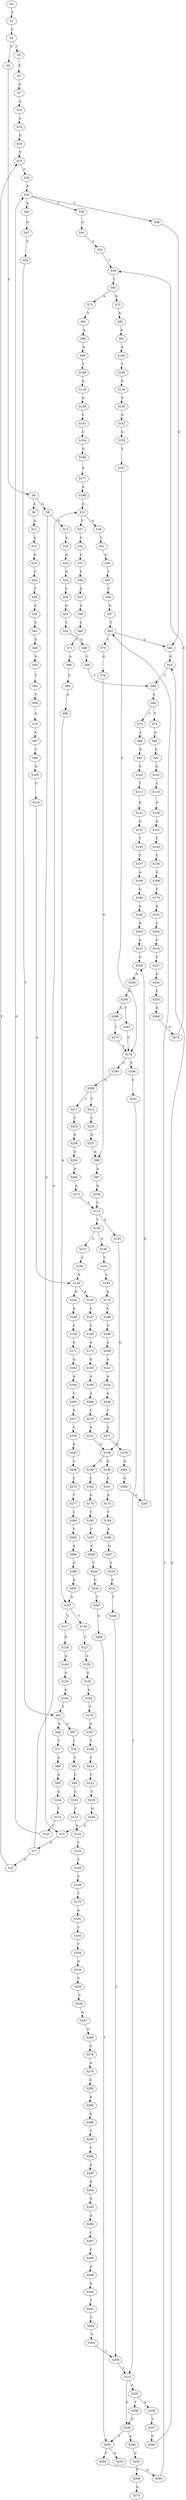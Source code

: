 strict digraph  {
	S0 -> S1 [ label = T ];
	S1 -> S2 [ label = C ];
	S2 -> S3 [ label = T ];
	S2 -> S4 [ label = C ];
	S3 -> S5 [ label = C ];
	S4 -> S6 [ label = C ];
	S5 -> S7 [ label = G ];
	S6 -> S8 [ label = A ];
	S6 -> S9 [ label = G ];
	S7 -> S10 [ label = A ];
	S8 -> S11 [ label = G ];
	S9 -> S12 [ label = G ];
	S9 -> S13 [ label = A ];
	S10 -> S14 [ label = A ];
	S11 -> S15 [ label = A ];
	S12 -> S16 [ label = A ];
	S13 -> S17 [ label = A ];
	S14 -> S18 [ label = G ];
	S15 -> S19 [ label = G ];
	S16 -> S20 [ label = G ];
	S17 -> S21 [ label = A ];
	S17 -> S22 [ label = G ];
	S18 -> S23 [ label = T ];
	S19 -> S24 [ label = C ];
	S20 -> S25 [ label = G ];
	S21 -> S26 [ label = G ];
	S21 -> S27 [ label = C ];
	S22 -> S23 [ label = T ];
	S23 -> S28 [ label = C ];
	S24 -> S29 [ label = C ];
	S25 -> S30 [ label = C ];
	S26 -> S31 [ label = T ];
	S27 -> S32 [ label = C ];
	S28 -> S33 [ label = G ];
	S29 -> S34 [ label = A ];
	S30 -> S35 [ label = G ];
	S31 -> S36 [ label = G ];
	S32 -> S37 [ label = C ];
	S33 -> S38 [ label = C ];
	S33 -> S39 [ label = T ];
	S33 -> S40 [ label = A ];
	S34 -> S41 [ label = C ];
	S35 -> S42 [ label = T ];
	S36 -> S43 [ label = T ];
	S37 -> S44 [ label = C ];
	S38 -> S45 [ label = G ];
	S39 -> S46 [ label = G ];
	S40 -> S47 [ label = G ];
	S41 -> S48 [ label = G ];
	S42 -> S49 [ label = G ];
	S43 -> S50 [ label = C ];
	S44 -> S51 [ label = G ];
	S45 -> S52 [ label = G ];
	S46 -> S53 [ label = G ];
	S47 -> S54 [ label = G ];
	S48 -> S55 [ label = G ];
	S49 -> S56 [ label = G ];
	S50 -> S57 [ label = G ];
	S51 -> S58 [ label = A ];
	S52 -> S59 [ label = C ];
	S53 -> S60 [ label = T ];
	S54 -> S61 [ label = T ];
	S55 -> S62 [ label = T ];
	S56 -> S60 [ label = T ];
	S57 -> S63 [ label = T ];
	S58 -> S64 [ label = C ];
	S59 -> S65 [ label = T ];
	S60 -> S66 [ label = A ];
	S61 -> S67 [ label = G ];
	S61 -> S68 [ label = A ];
	S62 -> S69 [ label = T ];
	S63 -> S70 [ label = C ];
	S63 -> S46 [ label = G ];
	S64 -> S71 [ label = T ];
	S65 -> S72 [ label = A ];
	S65 -> S73 [ label = G ];
	S66 -> S74 [ label = T ];
	S66 -> S75 [ label = C ];
	S67 -> S76 [ label = T ];
	S68 -> S77 [ label = T ];
	S69 -> S78 [ label = A ];
	S70 -> S79 [ label = G ];
	S71 -> S80 [ label = A ];
	S72 -> S81 [ label = T ];
	S73 -> S82 [ label = G ];
	S74 -> S83 [ label = G ];
	S75 -> S84 [ label = C ];
	S76 -> S85 [ label = C ];
	S77 -> S86 [ label = A ];
	S78 -> S87 [ label = C ];
	S79 -> S88 [ label = G ];
	S80 -> S89 [ label = G ];
	S81 -> S90 [ label = A ];
	S82 -> S91 [ label = A ];
	S83 -> S92 [ label = A ];
	S84 -> S93 [ label = G ];
	S85 -> S94 [ label = C ];
	S86 -> S95 [ label = A ];
	S87 -> S96 [ label = T ];
	S88 -> S97 [ label = A ];
	S89 -> S98 [ label = A ];
	S90 -> S99 [ label = G ];
	S91 -> S100 [ label = A ];
	S92 -> S101 [ label = G ];
	S93 -> S102 [ label = G ];
	S94 -> S103 [ label = C ];
	S95 -> S104 [ label = G ];
	S96 -> S105 [ label = G ];
	S97 -> S106 [ label = A ];
	S98 -> S107 [ label = A ];
	S99 -> S108 [ label = T ];
	S100 -> S109 [ label = T ];
	S101 -> S110 [ label = C ];
	S102 -> S111 [ label = T ];
	S103 -> S112 [ label = T ];
	S104 -> S113 [ label = T ];
	S105 -> S114 [ label = C ];
	S106 -> S115 [ label = C ];
	S107 -> S116 [ label = T ];
	S107 -> S117 [ label = C ];
	S108 -> S118 [ label = A ];
	S109 -> S119 [ label = G ];
	S110 -> S120 [ label = G ];
	S111 -> S121 [ label = G ];
	S112 -> S122 [ label = G ];
	S113 -> S123 [ label = C ];
	S114 -> S124 [ label = A ];
	S115 -> S125 [ label = A ];
	S115 -> S126 [ label = T ];
	S116 -> S127 [ label = C ];
	S117 -> S128 [ label = G ];
	S118 -> S129 [ label = G ];
	S119 -> S130 [ label = G ];
	S120 -> S131 [ label = G ];
	S121 -> S132 [ label = G ];
	S122 -> S133 [ label = T ];
	S123 -> S33 [ label = G ];
	S124 -> S134 [ label = G ];
	S124 -> S135 [ label = A ];
	S125 -> S136 [ label = G ];
	S126 -> S137 [ label = G ];
	S126 -> S138 [ label = A ];
	S127 -> S139 [ label = G ];
	S128 -> S140 [ label = A ];
	S129 -> S141 [ label = C ];
	S130 -> S142 [ label = G ];
	S131 -> S143 [ label = T ];
	S132 -> S144 [ label = T ];
	S133 -> S145 [ label = C ];
	S134 -> S146 [ label = A ];
	S135 -> S147 [ label = C ];
	S136 -> S148 [ label = G ];
	S136 -> S149 [ label = C ];
	S137 -> S150 [ label = C ];
	S138 -> S151 [ label = C ];
	S139 -> S152 [ label = G ];
	S140 -> S153 [ label = G ];
	S141 -> S154 [ label = C ];
	S142 -> S155 [ label = G ];
	S143 -> S156 [ label = C ];
	S144 -> S157 [ label = T ];
	S145 -> S158 [ label = C ];
	S146 -> S159 [ label = C ];
	S147 -> S160 [ label = C ];
	S148 -> S161 [ label = A ];
	S149 -> S162 [ label = C ];
	S150 -> S124 [ label = A ];
	S151 -> S163 [ label = A ];
	S152 -> S164 [ label = G ];
	S153 -> S165 [ label = G ];
	S154 -> S166 [ label = G ];
	S155 -> S167 [ label = T ];
	S156 -> S168 [ label = G ];
	S157 -> S169 [ label = A ];
	S158 -> S170 [ label = T ];
	S159 -> S171 [ label = G ];
	S160 -> S172 [ label = A ];
	S161 -> S173 [ label = A ];
	S162 -> S174 [ label = G ];
	S163 -> S175 [ label = A ];
	S164 -> S176 [ label = T ];
	S165 -> S61 [ label = T ];
	S166 -> S177 [ label = A ];
	S167 -> S178 [ label = C ];
	S168 -> S179 [ label = C ];
	S169 -> S180 [ label = G ];
	S170 -> S181 [ label = A ];
	S171 -> S182 [ label = G ];
	S172 -> S183 [ label = G ];
	S173 -> S184 [ label = T ];
	S174 -> S185 [ label = T ];
	S175 -> S186 [ label = C ];
	S176 -> S187 [ label = A ];
	S177 -> S188 [ label = A ];
	S178 -> S189 [ label = C ];
	S178 -> S190 [ label = T ];
	S179 -> S191 [ label = A ];
	S180 -> S192 [ label = A ];
	S181 -> S193 [ label = C ];
	S182 -> S194 [ label = A ];
	S183 -> S195 [ label = A ];
	S184 -> S196 [ label = A ];
	S185 -> S197 [ label = C ];
	S186 -> S198 [ label = G ];
	S187 -> S199 [ label = T ];
	S188 -> S21 [ label = A ];
	S189 -> S200 [ label = G ];
	S190 -> S201 [ label = C ];
	S191 -> S202 [ label = C ];
	S192 -> S203 [ label = A ];
	S193 -> S204 [ label = T ];
	S194 -> S205 [ label = C ];
	S195 -> S206 [ label = A ];
	S196 -> S207 [ label = G ];
	S197 -> S208 [ label = C ];
	S198 -> S209 [ label = A ];
	S199 -> S210 [ label = C ];
	S200 -> S211 [ label = C ];
	S200 -> S212 [ label = T ];
	S201 -> S213 [ label = T ];
	S202 -> S214 [ label = G ];
	S203 -> S215 [ label = G ];
	S204 -> S216 [ label = A ];
	S205 -> S217 [ label = A ];
	S206 -> S218 [ label = C ];
	S207 -> S219 [ label = T ];
	S208 -> S220 [ label = T ];
	S209 -> S221 [ label = A ];
	S210 -> S222 [ label = C ];
	S211 -> S223 [ label = C ];
	S212 -> S224 [ label = C ];
	S213 -> S225 [ label = C ];
	S213 -> S226 [ label = G ];
	S214 -> S227 [ label = C ];
	S215 -> S228 [ label = G ];
	S216 -> S229 [ label = C ];
	S217 -> S230 [ label = C ];
	S218 -> S231 [ label = A ];
	S219 -> S232 [ label = C ];
	S220 -> S233 [ label = C ];
	S221 -> S234 [ label = A ];
	S222 -> S235 [ label = C ];
	S223 -> S236 [ label = G ];
	S224 -> S237 [ label = G ];
	S225 -> S238 [ label = T ];
	S225 -> S239 [ label = G ];
	S226 -> S240 [ label = A ];
	S226 -> S241 [ label = T ];
	S227 -> S242 [ label = G ];
	S228 -> S243 [ label = G ];
	S229 -> S244 [ label = C ];
	S230 -> S245 [ label = A ];
	S231 -> S136 [ label = G ];
	S232 -> S246 [ label = T ];
	S233 -> S247 [ label = T ];
	S234 -> S248 [ label = A ];
	S235 -> S249 [ label = G ];
	S236 -> S250 [ label = G ];
	S237 -> S88 [ label = G ];
	S238 -> S226 [ label = G ];
	S239 -> S251 [ label = T ];
	S240 -> S252 [ label = G ];
	S241 -> S253 [ label = A ];
	S241 -> S254 [ label = C ];
	S242 -> S255 [ label = C ];
	S243 -> S256 [ label = G ];
	S244 -> S257 [ label = A ];
	S245 -> S258 [ label = C ];
	S246 -> S259 [ label = C ];
	S247 -> S260 [ label = G ];
	S248 -> S261 [ label = C ];
	S249 -> S13 [ label = A ];
	S250 -> S262 [ label = A ];
	S251 -> S263 [ label = G ];
	S252 -> S264 [ label = T ];
	S254 -> S265 [ label = G ];
	S255 -> S266 [ label = G ];
	S256 -> S267 [ label = T ];
	S256 -> S268 [ label = G ];
	S257 -> S269 [ label = G ];
	S258 -> S270 [ label = C ];
	S259 -> S213 [ label = T ];
	S260 -> S241 [ label = T ];
	S261 -> S271 [ label = A ];
	S262 -> S272 [ label = A ];
	S263 -> S53 [ label = G ];
	S264 -> S273 [ label = A ];
	S265 -> S63 [ label = T ];
	S266 -> S274 [ label = G ];
	S267 -> S178 [ label = C ];
	S268 -> S275 [ label = T ];
	S269 -> S276 [ label = G ];
	S270 -> S277 [ label = T ];
	S271 -> S278 [ label = G ];
	S272 -> S115 [ label = C ];
	S274 -> S59 [ label = C ];
	S275 -> S178 [ label = C ];
	S276 -> S279 [ label = A ];
	S277 -> S280 [ label = C ];
	S278 -> S281 [ label = A ];
	S279 -> S282 [ label = G ];
	S280 -> S283 [ label = T ];
	S281 -> S284 [ label = A ];
	S282 -> S285 [ label = A ];
	S283 -> S286 [ label = A ];
	S284 -> S287 [ label = G ];
	S285 -> S288 [ label = G ];
	S286 -> S289 [ label = G ];
	S287 -> S228 [ label = G ];
	S288 -> S290 [ label = T ];
	S289 -> S291 [ label = A ];
	S290 -> S292 [ label = C ];
	S291 -> S107 [ label = A ];
	S292 -> S293 [ label = A ];
	S293 -> S294 [ label = G ];
	S294 -> S295 [ label = G ];
	S295 -> S296 [ label = A ];
	S296 -> S297 [ label = C ];
	S297 -> S298 [ label = C ];
	S298 -> S299 [ label = A ];
	S299 -> S300 [ label = G ];
	S300 -> S301 [ label = T ];
	S301 -> S302 [ label = C ];
	S302 -> S303 [ label = T ];
	S303 -> S259 [ label = C ];
}
